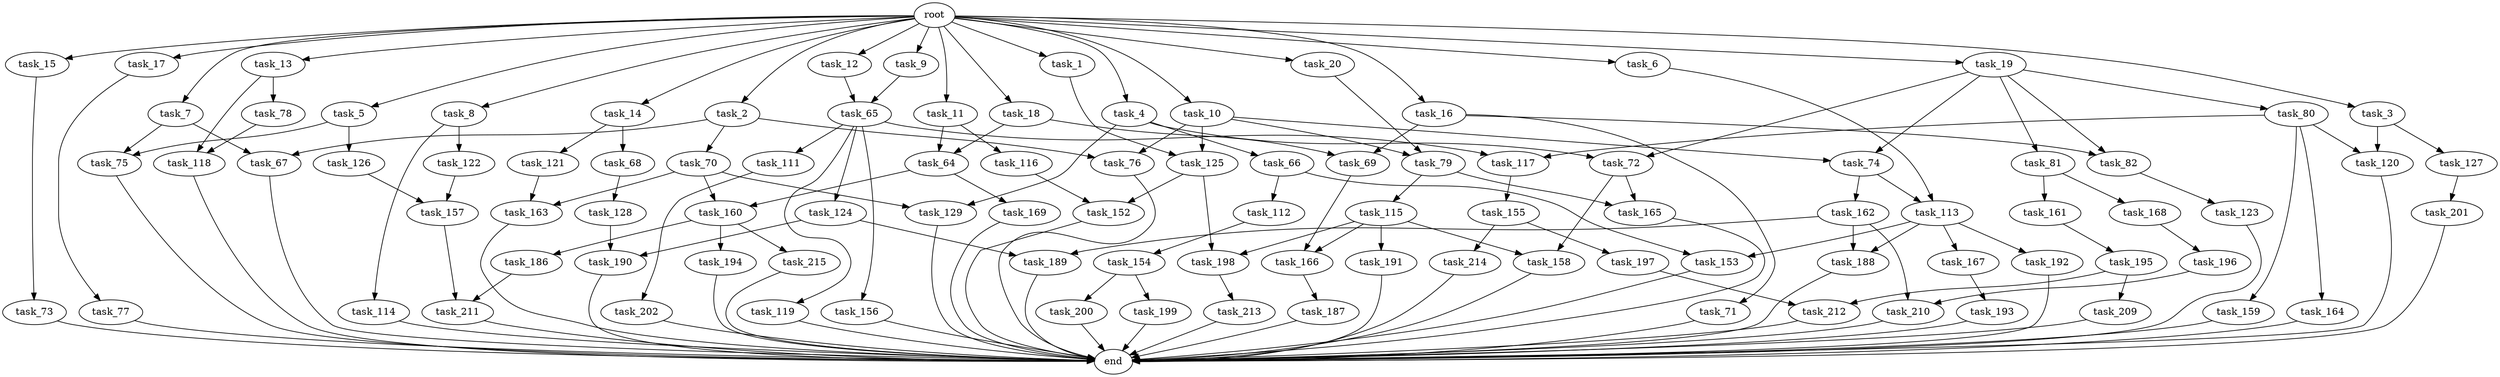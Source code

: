 digraph G {
  root [size="0.000000"];
  task_1 [size="102.400000"];
  task_2 [size="102.400000"];
  task_3 [size="102.400000"];
  task_4 [size="102.400000"];
  task_5 [size="102.400000"];
  task_6 [size="102.400000"];
  task_7 [size="102.400000"];
  task_8 [size="102.400000"];
  task_9 [size="102.400000"];
  task_10 [size="102.400000"];
  task_11 [size="102.400000"];
  task_12 [size="102.400000"];
  task_13 [size="102.400000"];
  task_14 [size="102.400000"];
  task_15 [size="102.400000"];
  task_16 [size="102.400000"];
  task_17 [size="102.400000"];
  task_18 [size="102.400000"];
  task_19 [size="102.400000"];
  task_20 [size="102.400000"];
  task_64 [size="24910810316.800003"];
  task_65 [size="127990025420.800003"];
  task_66 [size="69578470195.199997"];
  task_67 [size="93630287052.800003"];
  task_68 [size="69578470195.199997"];
  task_69 [size="76450417868.800003"];
  task_70 [size="85899345920.000000"];
  task_71 [size="54975581388.800003"];
  task_72 [size="111669149696.000000"];
  task_73 [size="21474836480.000000"];
  task_74 [size="49821620633.600006"];
  task_75 [size="29205777612.800003"];
  task_76 [size="93630287052.800003"];
  task_77 [size="7730941132.800000"];
  task_78 [size="21474836480.000000"];
  task_79 [size="15461882265.600000"];
  task_80 [size="42090679500.800003"];
  task_81 [size="42090679500.800003"];
  task_82 [size="97066260889.600006"];
  task_111 [size="3435973836.800000"];
  task_112 [size="69578470195.199997"];
  task_113 [size="62706522521.600006"];
  task_114 [size="30923764531.200001"];
  task_115 [size="42090679500.800003"];
  task_116 [size="3435973836.800000"];
  task_117 [size="17179869184.000000"];
  task_118 [size="42949672960.000000"];
  task_119 [size="3435973836.800000"];
  task_120 [size="17179869184.000000"];
  task_121 [size="69578470195.199997"];
  task_122 [size="30923764531.200001"];
  task_123 [size="85899345920.000000"];
  task_124 [size="3435973836.800000"];
  task_125 [size="77309411328.000000"];
  task_126 [size="21474836480.000000"];
  task_127 [size="3435973836.800000"];
  task_128 [size="3435973836.800000"];
  task_129 [size="77309411328.000000"];
  task_152 [size="42949672960.000000"];
  task_153 [size="139156940390.399994"];
  task_154 [size="7730941132.800000"];
  task_155 [size="7730941132.800000"];
  task_156 [size="3435973836.800000"];
  task_157 [size="77309411328.000000"];
  task_158 [size="155477816115.200012"];
  task_159 [size="13743895347.200001"];
  task_160 [size="15461882265.600000"];
  task_161 [size="54975581388.800003"];
  task_162 [size="54975581388.800003"];
  task_163 [size="15461882265.600000"];
  task_164 [size="13743895347.200001"];
  task_165 [size="111669149696.000000"];
  task_166 [size="140874927308.800018"];
  task_167 [size="69578470195.199997"];
  task_168 [size="54975581388.800003"];
  task_169 [size="7730941132.800000"];
  task_186 [size="42090679500.800003"];
  task_187 [size="30923764531.200001"];
  task_188 [size="100502234726.400009"];
  task_189 [size="61847529062.400002"];
  task_190 [size="73014444032.000000"];
  task_191 [size="85899345920.000000"];
  task_192 [size="69578470195.199997"];
  task_193 [size="7730941132.800000"];
  task_194 [size="42090679500.800003"];
  task_195 [size="85899345920.000000"];
  task_196 [size="54975581388.800003"];
  task_197 [size="3435973836.800000"];
  task_198 [size="107374182400.000000"];
  task_199 [size="30923764531.200001"];
  task_200 [size="30923764531.200001"];
  task_201 [size="21474836480.000000"];
  task_202 [size="3435973836.800000"];
  task_209 [size="69578470195.199997"];
  task_210 [size="34359738368.000000"];
  task_211 [size="139156940390.399994"];
  task_212 [size="124554051584.000000"];
  task_213 [size="85899345920.000000"];
  task_214 [size="3435973836.800000"];
  task_215 [size="42090679500.800003"];
  end [size="0.000000"];

  root -> task_1 [size="1.000000"];
  root -> task_2 [size="1.000000"];
  root -> task_3 [size="1.000000"];
  root -> task_4 [size="1.000000"];
  root -> task_5 [size="1.000000"];
  root -> task_6 [size="1.000000"];
  root -> task_7 [size="1.000000"];
  root -> task_8 [size="1.000000"];
  root -> task_9 [size="1.000000"];
  root -> task_10 [size="1.000000"];
  root -> task_11 [size="1.000000"];
  root -> task_12 [size="1.000000"];
  root -> task_13 [size="1.000000"];
  root -> task_14 [size="1.000000"];
  root -> task_15 [size="1.000000"];
  root -> task_16 [size="1.000000"];
  root -> task_17 [size="1.000000"];
  root -> task_18 [size="1.000000"];
  root -> task_19 [size="1.000000"];
  root -> task_20 [size="1.000000"];
  task_1 -> task_125 [size="679477248.000000"];
  task_2 -> task_67 [size="838860800.000000"];
  task_2 -> task_70 [size="838860800.000000"];
  task_2 -> task_76 [size="838860800.000000"];
  task_3 -> task_120 [size="33554432.000000"];
  task_3 -> task_127 [size="33554432.000000"];
  task_4 -> task_66 [size="679477248.000000"];
  task_4 -> task_72 [size="679477248.000000"];
  task_4 -> task_129 [size="679477248.000000"];
  task_5 -> task_75 [size="209715200.000000"];
  task_5 -> task_126 [size="209715200.000000"];
  task_6 -> task_113 [size="75497472.000000"];
  task_7 -> task_67 [size="75497472.000000"];
  task_7 -> task_75 [size="75497472.000000"];
  task_8 -> task_114 [size="301989888.000000"];
  task_8 -> task_122 [size="301989888.000000"];
  task_9 -> task_65 [size="838860800.000000"];
  task_10 -> task_74 [size="75497472.000000"];
  task_10 -> task_76 [size="75497472.000000"];
  task_10 -> task_79 [size="75497472.000000"];
  task_10 -> task_125 [size="75497472.000000"];
  task_11 -> task_64 [size="33554432.000000"];
  task_11 -> task_116 [size="33554432.000000"];
  task_12 -> task_65 [size="411041792.000000"];
  task_13 -> task_78 [size="209715200.000000"];
  task_13 -> task_118 [size="209715200.000000"];
  task_14 -> task_68 [size="679477248.000000"];
  task_14 -> task_121 [size="679477248.000000"];
  task_15 -> task_73 [size="209715200.000000"];
  task_16 -> task_69 [size="536870912.000000"];
  task_16 -> task_71 [size="536870912.000000"];
  task_16 -> task_82 [size="536870912.000000"];
  task_17 -> task_77 [size="75497472.000000"];
  task_18 -> task_64 [size="209715200.000000"];
  task_18 -> task_69 [size="209715200.000000"];
  task_19 -> task_72 [size="411041792.000000"];
  task_19 -> task_74 [size="411041792.000000"];
  task_19 -> task_80 [size="411041792.000000"];
  task_19 -> task_81 [size="411041792.000000"];
  task_19 -> task_82 [size="411041792.000000"];
  task_20 -> task_79 [size="75497472.000000"];
  task_64 -> task_160 [size="75497472.000000"];
  task_64 -> task_169 [size="75497472.000000"];
  task_65 -> task_111 [size="33554432.000000"];
  task_65 -> task_117 [size="33554432.000000"];
  task_65 -> task_119 [size="33554432.000000"];
  task_65 -> task_124 [size="33554432.000000"];
  task_65 -> task_156 [size="33554432.000000"];
  task_66 -> task_112 [size="679477248.000000"];
  task_66 -> task_153 [size="679477248.000000"];
  task_67 -> end [size="1.000000"];
  task_68 -> task_128 [size="33554432.000000"];
  task_69 -> task_166 [size="536870912.000000"];
  task_70 -> task_129 [size="75497472.000000"];
  task_70 -> task_160 [size="75497472.000000"];
  task_70 -> task_163 [size="75497472.000000"];
  task_71 -> end [size="1.000000"];
  task_72 -> task_158 [size="679477248.000000"];
  task_72 -> task_165 [size="679477248.000000"];
  task_73 -> end [size="1.000000"];
  task_74 -> task_113 [size="536870912.000000"];
  task_74 -> task_162 [size="536870912.000000"];
  task_75 -> end [size="1.000000"];
  task_76 -> end [size="1.000000"];
  task_77 -> end [size="1.000000"];
  task_78 -> task_118 [size="209715200.000000"];
  task_79 -> task_115 [size="411041792.000000"];
  task_79 -> task_165 [size="411041792.000000"];
  task_80 -> task_117 [size="134217728.000000"];
  task_80 -> task_120 [size="134217728.000000"];
  task_80 -> task_159 [size="134217728.000000"];
  task_80 -> task_164 [size="134217728.000000"];
  task_81 -> task_161 [size="536870912.000000"];
  task_81 -> task_168 [size="536870912.000000"];
  task_82 -> task_123 [size="838860800.000000"];
  task_111 -> task_202 [size="33554432.000000"];
  task_112 -> task_154 [size="75497472.000000"];
  task_113 -> task_153 [size="679477248.000000"];
  task_113 -> task_167 [size="679477248.000000"];
  task_113 -> task_188 [size="679477248.000000"];
  task_113 -> task_192 [size="679477248.000000"];
  task_114 -> end [size="1.000000"];
  task_115 -> task_158 [size="838860800.000000"];
  task_115 -> task_166 [size="838860800.000000"];
  task_115 -> task_191 [size="838860800.000000"];
  task_115 -> task_198 [size="838860800.000000"];
  task_116 -> task_152 [size="209715200.000000"];
  task_117 -> task_155 [size="75497472.000000"];
  task_118 -> end [size="1.000000"];
  task_119 -> end [size="1.000000"];
  task_120 -> end [size="1.000000"];
  task_121 -> task_163 [size="75497472.000000"];
  task_122 -> task_157 [size="679477248.000000"];
  task_123 -> end [size="1.000000"];
  task_124 -> task_189 [size="301989888.000000"];
  task_124 -> task_190 [size="301989888.000000"];
  task_125 -> task_152 [size="209715200.000000"];
  task_125 -> task_198 [size="209715200.000000"];
  task_126 -> task_157 [size="75497472.000000"];
  task_127 -> task_201 [size="209715200.000000"];
  task_128 -> task_190 [size="411041792.000000"];
  task_129 -> end [size="1.000000"];
  task_152 -> end [size="1.000000"];
  task_153 -> end [size="1.000000"];
  task_154 -> task_199 [size="301989888.000000"];
  task_154 -> task_200 [size="301989888.000000"];
  task_155 -> task_197 [size="33554432.000000"];
  task_155 -> task_214 [size="33554432.000000"];
  task_156 -> end [size="1.000000"];
  task_157 -> task_211 [size="679477248.000000"];
  task_158 -> end [size="1.000000"];
  task_159 -> end [size="1.000000"];
  task_160 -> task_186 [size="411041792.000000"];
  task_160 -> task_194 [size="411041792.000000"];
  task_160 -> task_215 [size="411041792.000000"];
  task_161 -> task_195 [size="838860800.000000"];
  task_162 -> task_188 [size="301989888.000000"];
  task_162 -> task_189 [size="301989888.000000"];
  task_162 -> task_210 [size="301989888.000000"];
  task_163 -> end [size="1.000000"];
  task_164 -> end [size="1.000000"];
  task_165 -> end [size="1.000000"];
  task_166 -> task_187 [size="301989888.000000"];
  task_167 -> task_193 [size="75497472.000000"];
  task_168 -> task_196 [size="536870912.000000"];
  task_169 -> end [size="1.000000"];
  task_186 -> task_211 [size="679477248.000000"];
  task_187 -> end [size="1.000000"];
  task_188 -> end [size="1.000000"];
  task_189 -> end [size="1.000000"];
  task_190 -> end [size="1.000000"];
  task_191 -> end [size="1.000000"];
  task_192 -> end [size="1.000000"];
  task_193 -> end [size="1.000000"];
  task_194 -> end [size="1.000000"];
  task_195 -> task_209 [size="679477248.000000"];
  task_195 -> task_212 [size="679477248.000000"];
  task_196 -> task_210 [size="33554432.000000"];
  task_197 -> task_212 [size="536870912.000000"];
  task_198 -> task_213 [size="838860800.000000"];
  task_199 -> end [size="1.000000"];
  task_200 -> end [size="1.000000"];
  task_201 -> end [size="1.000000"];
  task_202 -> end [size="1.000000"];
  task_209 -> end [size="1.000000"];
  task_210 -> end [size="1.000000"];
  task_211 -> end [size="1.000000"];
  task_212 -> end [size="1.000000"];
  task_213 -> end [size="1.000000"];
  task_214 -> end [size="1.000000"];
  task_215 -> end [size="1.000000"];
}
